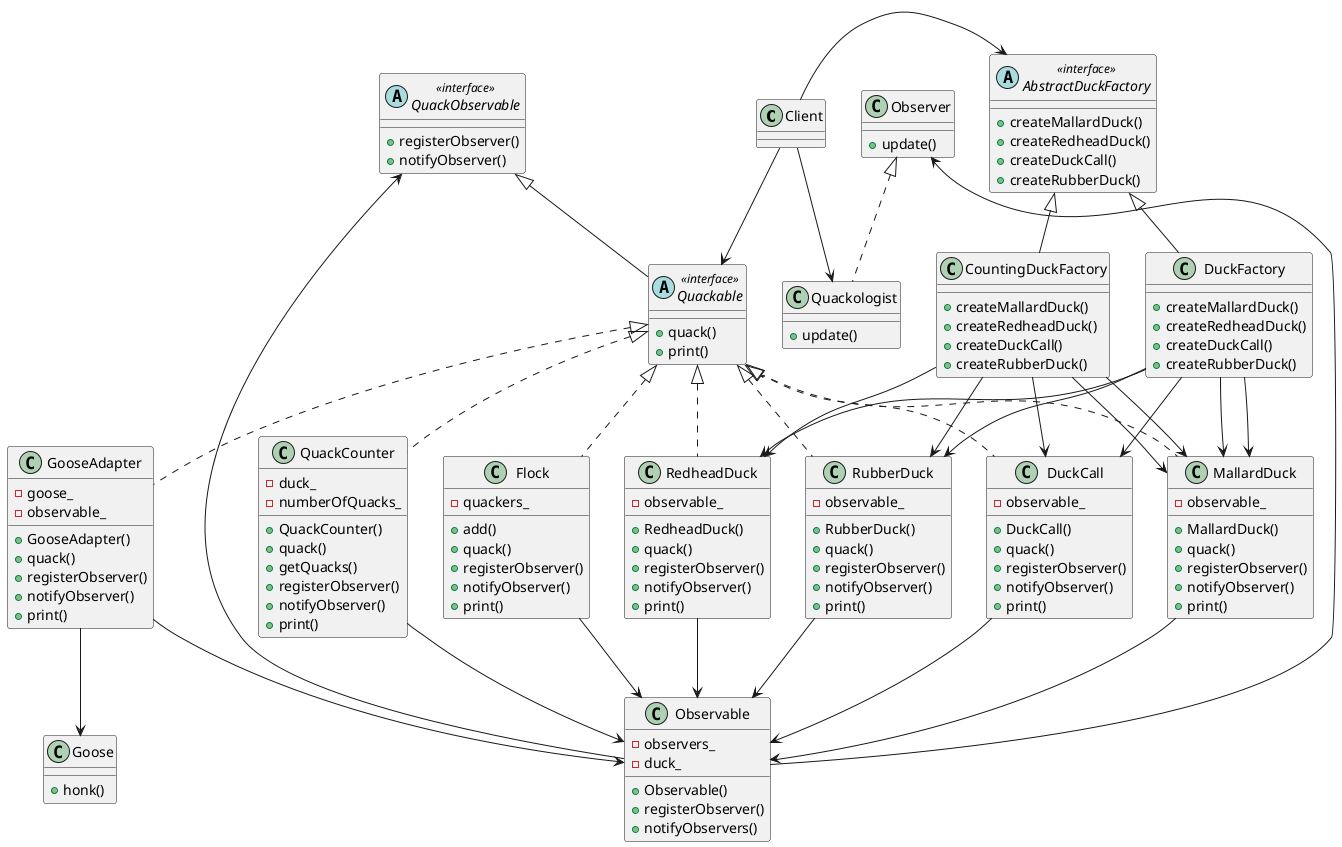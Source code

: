 @startuml compound-patterns

class Client

abstract class AbstractDuckFactory <<interface>> {
    +createMallardDuck()
    +createRedheadDuck()
    +createDuckCall()
    +createRubberDuck()
}

class DuckFactory {
    +createMallardDuck()
    +createRedheadDuck()
    +createDuckCall()
    +createRubberDuck()
}

class CountingDuckFactory {
    +createMallardDuck()
    +createRedheadDuck()
    +createDuckCall()
    +createRubberDuck()
}

AbstractDuckFactory <|-- DuckFactory
AbstractDuckFactory <|-- CountingDuckFactory


class Observable {
    -observers_
    -duck_
    +Observable()
    +registerObserver()
    +notifyObservers()
}

abstract class QuackObservable<<interface>> {
    +registerObserver()
    +notifyObserver()
}

abstract class Quackable<<interface>> {
    +quack()
    +print()
}

QuackObservable <|-- Quackable

class MallardDuck {
    -observable_
    +MallardDuck()
    +quack()
    +registerObserver()
    +notifyObserver()
    +print()
}

class RedheadDuck {
    -observable_
    +RedheadDuck()
    +quack()
    +registerObserver()
    +notifyObserver()
    +print()
}

class RubberDuck {
    -observable_
    +RubberDuck()
    +quack()
    +registerObserver()
    +notifyObserver()
    +print()
}

class DuckCall {
    -observable_
    +DuckCall()
    +quack()
    +registerObserver()
    +notifyObserver()
    +print()
}

class GooseAdapter  {
    -goose_
    -observable_
    +GooseAdapter()
    +quack()
    +registerObserver()
    +notifyObserver()
    +print()
}

class Flock {
    -quackers_
    +add()
    +quack()
    +registerObserver()
    +notifyObserver()
    +print()
}

class QuackCounter {
    -duck_
    -numberOfQuacks_
    +QuackCounter()
    +quack()
    +getQuacks()
    +registerObserver()
    +notifyObserver()
    +print()
}

Quackable <|.. MallardDuck
Quackable <|.. RedheadDuck
Quackable <|.. RubberDuck
Quackable <|.. DuckCall
Quackable <|.. GooseAdapter
Quackable <|.. Flock
Quackable <|.. QuackCounter


class Goose {
    +honk()
}

class Observer {
    +update()
}

class Quackologist {
    +update()
}

Observer <- Observable

MallardDuck --> Observable
RedheadDuck --> Observable
RubberDuck --> Observable
DuckCall --> Observable
GooseAdapter --> Observable
Flock --> Observable
QuackCounter --> Observable

GooseAdapter --> Goose

DuckFactory --> MallardDuck
DuckFactory --> RedheadDuck
DuckFactory --> RubberDuck
DuckFactory --> DuckCall
DuckFactory --> MallardDuck

CountingDuckFactory --> MallardDuck
CountingDuckFactory --> RedheadDuck
CountingDuckFactory --> RubberDuck
CountingDuckFactory --> DuckCall
CountingDuckFactory --> MallardDuck



QuackObservable <-- Observable

Observer <|.. Quackologist

Client -right-> AbstractDuckFactory
Client -down-> Quackologist
Client -down-> Quackable


@enduml
